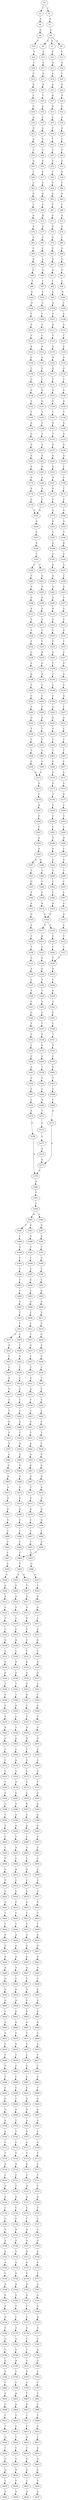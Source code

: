 strict digraph  {
	S0 -> S1 [ label = C ];
	S0 -> S2 [ label = T ];
	S1 -> S3 [ label = A ];
	S2 -> S4 [ label = A ];
	S3 -> S5 [ label = G ];
	S4 -> S6 [ label = G ];
	S5 -> S7 [ label = A ];
	S5 -> S8 [ label = C ];
	S5 -> S9 [ label = G ];
	S6 -> S10 [ label = C ];
	S7 -> S11 [ label = T ];
	S8 -> S12 [ label = T ];
	S9 -> S13 [ label = T ];
	S10 -> S14 [ label = T ];
	S11 -> S15 [ label = A ];
	S12 -> S16 [ label = A ];
	S13 -> S17 [ label = G ];
	S14 -> S18 [ label = C ];
	S15 -> S19 [ label = A ];
	S16 -> S20 [ label = C ];
	S17 -> S21 [ label = C ];
	S18 -> S22 [ label = C ];
	S19 -> S23 [ label = A ];
	S20 -> S24 [ label = G ];
	S21 -> S25 [ label = A ];
	S22 -> S26 [ label = A ];
	S23 -> S27 [ label = A ];
	S24 -> S28 [ label = A ];
	S25 -> S29 [ label = C ];
	S26 -> S30 [ label = C ];
	S27 -> S31 [ label = A ];
	S28 -> S32 [ label = G ];
	S29 -> S33 [ label = G ];
	S30 -> S34 [ label = C ];
	S31 -> S35 [ label = C ];
	S32 -> S36 [ label = A ];
	S33 -> S37 [ label = C ];
	S34 -> S38 [ label = G ];
	S35 -> S39 [ label = T ];
	S36 -> S40 [ label = A ];
	S37 -> S41 [ label = G ];
	S38 -> S42 [ label = G ];
	S39 -> S43 [ label = T ];
	S40 -> S44 [ label = C ];
	S41 -> S45 [ label = G ];
	S42 -> S46 [ label = A ];
	S43 -> S47 [ label = T ];
	S44 -> S48 [ label = T ];
	S45 -> S49 [ label = T ];
	S46 -> S50 [ label = C ];
	S47 -> S51 [ label = G ];
	S48 -> S52 [ label = G ];
	S49 -> S53 [ label = G ];
	S50 -> S54 [ label = G ];
	S51 -> S55 [ label = C ];
	S52 -> S56 [ label = G ];
	S53 -> S57 [ label = C ];
	S54 -> S58 [ label = T ];
	S55 -> S59 [ label = C ];
	S56 -> S60 [ label = C ];
	S57 -> S61 [ label = C ];
	S58 -> S62 [ label = C ];
	S59 -> S63 [ label = G ];
	S60 -> S64 [ label = G ];
	S61 -> S65 [ label = G ];
	S62 -> S66 [ label = G ];
	S63 -> S67 [ label = T ];
	S64 -> S68 [ label = C ];
	S65 -> S69 [ label = C ];
	S66 -> S70 [ label = T ];
	S67 -> S71 [ label = A ];
	S68 -> S72 [ label = A ];
	S69 -> S73 [ label = A ];
	S70 -> S74 [ label = G ];
	S71 -> S75 [ label = G ];
	S72 -> S76 [ label = G ];
	S73 -> S77 [ label = A ];
	S74 -> S78 [ label = A ];
	S75 -> S79 [ label = C ];
	S76 -> S80 [ label = C ];
	S77 -> S81 [ label = C ];
	S78 -> S82 [ label = C ];
	S79 -> S83 [ label = C ];
	S80 -> S84 [ label = G ];
	S81 -> S85 [ label = C ];
	S82 -> S86 [ label = C ];
	S83 -> S87 [ label = G ];
	S84 -> S88 [ label = G ];
	S85 -> S89 [ label = A ];
	S86 -> S90 [ label = G ];
	S87 -> S91 [ label = G ];
	S88 -> S92 [ label = G ];
	S89 -> S93 [ label = G ];
	S90 -> S94 [ label = G ];
	S91 -> S95 [ label = T ];
	S92 -> S96 [ label = T ];
	S93 -> S97 [ label = T ];
	S94 -> S98 [ label = T ];
	S95 -> S99 [ label = G ];
	S96 -> S100 [ label = G ];
	S97 -> S101 [ label = C ];
	S98 -> S102 [ label = C ];
	S99 -> S103 [ label = A ];
	S100 -> S104 [ label = C ];
	S101 -> S105 [ label = G ];
	S102 -> S106 [ label = G ];
	S103 -> S107 [ label = C ];
	S104 -> S108 [ label = C ];
	S105 -> S109 [ label = C ];
	S106 -> S110 [ label = C ];
	S107 -> S111 [ label = G ];
	S108 -> S112 [ label = G ];
	S109 -> S113 [ label = G ];
	S110 -> S114 [ label = G ];
	S111 -> S115 [ label = T ];
	S112 -> S116 [ label = C ];
	S113 -> S117 [ label = C ];
	S114 -> S118 [ label = T ];
	S115 -> S119 [ label = G ];
	S116 -> S120 [ label = C ];
	S117 -> S121 [ label = A ];
	S118 -> S122 [ label = A ];
	S119 -> S123 [ label = G ];
	S120 -> S124 [ label = G ];
	S121 -> S125 [ label = G ];
	S122 -> S126 [ label = G ];
	S123 -> S127 [ label = G ];
	S124 -> S128 [ label = G ];
	S125 -> S129 [ label = C ];
	S126 -> S130 [ label = C ];
	S127 -> S131 [ label = T ];
	S128 -> S132 [ label = T ];
	S129 -> S133 [ label = C ];
	S130 -> S134 [ label = C ];
	S131 -> S135 [ label = A ];
	S132 -> S136 [ label = G ];
	S133 -> S137 [ label = G ];
	S134 -> S138 [ label = G ];
	S135 -> S139 [ label = C ];
	S136 -> S140 [ label = G ];
	S137 -> S141 [ label = G ];
	S138 -> S142 [ label = C ];
	S139 -> S143 [ label = T ];
	S140 -> S144 [ label = T ];
	S141 -> S145 [ label = T ];
	S142 -> S146 [ label = T ];
	S143 -> S147 [ label = A ];
	S144 -> S148 [ label = G ];
	S145 -> S149 [ label = G ];
	S146 -> S150 [ label = G ];
	S147 -> S151 [ label = T ];
	S148 -> S152 [ label = G ];
	S149 -> S153 [ label = G ];
	S150 -> S154 [ label = G ];
	S151 -> S155 [ label = T ];
	S152 -> S156 [ label = A ];
	S153 -> S157 [ label = A ];
	S154 -> S158 [ label = A ];
	S155 -> S159 [ label = G ];
	S156 -> S160 [ label = A ];
	S157 -> S161 [ label = A ];
	S158 -> S162 [ label = A ];
	S159 -> S163 [ label = G ];
	S160 -> S164 [ label = C ];
	S161 -> S165 [ label = G ];
	S162 -> S166 [ label = G ];
	S163 -> S167 [ label = A ];
	S164 -> S168 [ label = C ];
	S165 -> S169 [ label = A ];
	S166 -> S170 [ label = A ];
	S167 -> S171 [ label = A ];
	S168 -> S172 [ label = T ];
	S169 -> S173 [ label = A ];
	S170 -> S174 [ label = A ];
	S171 -> S175 [ label = C ];
	S172 -> S176 [ label = C ];
	S173 -> S177 [ label = C ];
	S174 -> S178 [ label = C ];
	S175 -> S179 [ label = G ];
	S176 -> S180 [ label = G ];
	S177 -> S181 [ label = G ];
	S178 -> S181 [ label = G ];
	S179 -> S182 [ label = G ];
	S180 -> S183 [ label = G ];
	S181 -> S184 [ label = G ];
	S182 -> S185 [ label = T ];
	S183 -> S186 [ label = C ];
	S184 -> S187 [ label = C ];
	S185 -> S188 [ label = A ];
	S186 -> S189 [ label = A ];
	S187 -> S190 [ label = A ];
	S188 -> S191 [ label = C ];
	S189 -> S192 [ label = C ];
	S190 -> S193 [ label = C ];
	S191 -> S194 [ label = G ];
	S192 -> S195 [ label = G ];
	S193 -> S196 [ label = C ];
	S193 -> S197 [ label = T ];
	S194 -> S198 [ label = A ];
	S195 -> S199 [ label = C ];
	S196 -> S200 [ label = G ];
	S197 -> S201 [ label = G ];
	S198 -> S202 [ label = A ];
	S199 -> S203 [ label = G ];
	S200 -> S204 [ label = G ];
	S201 -> S205 [ label = G ];
	S202 -> S206 [ label = G ];
	S203 -> S207 [ label = C ];
	S204 -> S208 [ label = G ];
	S205 -> S209 [ label = G ];
	S206 -> S210 [ label = A ];
	S207 -> S211 [ label = G ];
	S208 -> S212 [ label = A ];
	S209 -> S213 [ label = A ];
	S210 -> S214 [ label = A ];
	S211 -> S215 [ label = C ];
	S212 -> S216 [ label = A ];
	S213 -> S217 [ label = A ];
	S214 -> S218 [ label = G ];
	S215 -> S219 [ label = G ];
	S216 -> S220 [ label = T ];
	S217 -> S221 [ label = C ];
	S218 -> S222 [ label = T ];
	S219 -> S223 [ label = T ];
	S220 -> S224 [ label = T ];
	S221 -> S225 [ label = T ];
	S222 -> S226 [ label = G ];
	S223 -> S227 [ label = C ];
	S224 -> S228 [ label = G ];
	S225 -> S229 [ label = G ];
	S226 -> S230 [ label = T ];
	S227 -> S231 [ label = G ];
	S228 -> S232 [ label = A ];
	S229 -> S233 [ label = G ];
	S230 -> S234 [ label = C ];
	S231 -> S235 [ label = A ];
	S232 -> S236 [ label = A ];
	S233 -> S237 [ label = A ];
	S234 -> S238 [ label = C ];
	S235 -> S239 [ label = C ];
	S236 -> S240 [ label = C ];
	S237 -> S241 [ label = C ];
	S238 -> S242 [ label = T ];
	S239 -> S243 [ label = G ];
	S240 -> S244 [ label = C ];
	S241 -> S245 [ label = C ];
	S242 -> S246 [ label = G ];
	S243 -> S247 [ label = C ];
	S244 -> S248 [ label = C ];
	S245 -> S249 [ label = C ];
	S246 -> S250 [ label = G ];
	S247 -> S251 [ label = G ];
	S248 -> S252 [ label = G ];
	S249 -> S253 [ label = G ];
	S250 -> S254 [ label = C ];
	S251 -> S255 [ label = C ];
	S252 -> S256 [ label = T ];
	S253 -> S257 [ label = T ];
	S254 -> S258 [ label = C ];
	S255 -> S259 [ label = C ];
	S256 -> S260 [ label = C ];
	S257 -> S261 [ label = C ];
	S258 -> S262 [ label = T ];
	S259 -> S263 [ label = T ];
	S260 -> S264 [ label = T ];
	S261 -> S265 [ label = T ];
	S262 -> S266 [ label = G ];
	S263 -> S267 [ label = C ];
	S264 -> S268 [ label = C ];
	S265 -> S269 [ label = C ];
	S266 -> S270 [ label = G ];
	S267 -> S271 [ label = G ];
	S268 -> S272 [ label = G ];
	S269 -> S272 [ label = G ];
	S270 -> S273 [ label = G ];
	S271 -> S274 [ label = G ];
	S272 -> S275 [ label = G ];
	S273 -> S276 [ label = T ];
	S274 -> S277 [ label = G ];
	S275 -> S278 [ label = C ];
	S276 -> S279 [ label = C ];
	S277 -> S280 [ label = C ];
	S278 -> S281 [ label = A ];
	S279 -> S282 [ label = C ];
	S280 -> S283 [ label = T ];
	S281 -> S284 [ label = C ];
	S282 -> S285 [ label = C ];
	S283 -> S286 [ label = C ];
	S284 -> S287 [ label = C ];
	S285 -> S288 [ label = G ];
	S286 -> S289 [ label = A ];
	S287 -> S290 [ label = G ];
	S288 -> S291 [ label = A ];
	S289 -> S292 [ label = C ];
	S290 -> S293 [ label = A ];
	S291 -> S294 [ label = G ];
	S292 -> S295 [ label = G ];
	S293 -> S296 [ label = G ];
	S293 -> S297 [ label = A ];
	S294 -> S298 [ label = T ];
	S295 -> S299 [ label = T ];
	S296 -> S300 [ label = T ];
	S297 -> S301 [ label = T ];
	S298 -> S302 [ label = C ];
	S299 -> S303 [ label = C ];
	S300 -> S304 [ label = C ];
	S301 -> S305 [ label = G ];
	S302 -> S306 [ label = C ];
	S303 -> S307 [ label = C ];
	S304 -> S308 [ label = C ];
	S305 -> S309 [ label = T ];
	S306 -> S310 [ label = A ];
	S307 -> S311 [ label = A ];
	S308 -> S312 [ label = A ];
	S309 -> S313 [ label = A ];
	S310 -> S314 [ label = G ];
	S311 -> S315 [ label = G ];
	S312 -> S314 [ label = G ];
	S313 -> S316 [ label = G ];
	S314 -> S317 [ label = T ];
	S314 -> S318 [ label = C ];
	S315 -> S319 [ label = C ];
	S316 -> S320 [ label = T ];
	S317 -> S321 [ label = A ];
	S318 -> S322 [ label = T ];
	S319 -> S323 [ label = T ];
	S320 -> S324 [ label = T ];
	S321 -> S325 [ label = G ];
	S322 -> S326 [ label = T ];
	S323 -> S327 [ label = T ];
	S324 -> S328 [ label = T ];
	S325 -> S329 [ label = G ];
	S326 -> S330 [ label = C ];
	S327 -> S330 [ label = C ];
	S328 -> S331 [ label = C ];
	S329 -> S332 [ label = G ];
	S330 -> S333 [ label = A ];
	S331 -> S334 [ label = A ];
	S332 -> S335 [ label = T ];
	S333 -> S336 [ label = C ];
	S334 -> S337 [ label = C ];
	S335 -> S338 [ label = C ];
	S336 -> S339 [ label = G ];
	S337 -> S340 [ label = T ];
	S338 -> S341 [ label = A ];
	S339 -> S342 [ label = C ];
	S340 -> S343 [ label = C ];
	S341 -> S344 [ label = C ];
	S342 -> S345 [ label = C ];
	S343 -> S346 [ label = C ];
	S344 -> S347 [ label = T ];
	S345 -> S348 [ label = C ];
	S346 -> S349 [ label = T ];
	S347 -> S350 [ label = C ];
	S348 -> S351 [ label = T ];
	S349 -> S352 [ label = T ];
	S350 -> S353 [ label = G ];
	S351 -> S354 [ label = T ];
	S352 -> S355 [ label = T ];
	S353 -> S356 [ label = C ];
	S354 -> S357 [ label = C ];
	S355 -> S358 [ label = C ];
	S356 -> S359 [ label = T ];
	S357 -> S360 [ label = A ];
	S358 -> S361 [ label = A ];
	S359 -> S362 [ label = T ];
	S360 -> S363 [ label = T ];
	S361 -> S364 [ label = T ];
	S362 -> S365 [ label = C ];
	S363 -> S366 [ label = C ];
	S364 -> S367 [ label = C ];
	S365 -> S368 [ label = A ];
	S366 -> S369 [ label = C ];
	S367 -> S370 [ label = C ];
	S368 -> S371 [ label = T ];
	S369 -> S372 [ label = A ];
	S370 -> S373 [ label = A ];
	S371 -> S374 [ label = C ];
	S372 -> S375 [ label = G ];
	S373 -> S376 [ label = G ];
	S374 -> S377 [ label = C ];
	S375 -> S378 [ label = A ];
	S376 -> S378 [ label = A ];
	S377 -> S379 [ label = A ];
	S378 -> S380 [ label = A ];
	S379 -> S375 [ label = G ];
	S380 -> S381 [ label = C ];
	S381 -> S382 [ label = C ];
	S382 -> S383 [ label = A ];
	S382 -> S384 [ label = G ];
	S383 -> S385 [ label = G ];
	S383 -> S386 [ label = C ];
	S384 -> S387 [ label = G ];
	S385 -> S388 [ label = A ];
	S386 -> S389 [ label = C ];
	S387 -> S390 [ label = A ];
	S388 -> S391 [ label = C ];
	S389 -> S392 [ label = A ];
	S390 -> S393 [ label = C ];
	S391 -> S394 [ label = T ];
	S392 -> S395 [ label = C ];
	S393 -> S396 [ label = G ];
	S394 -> S397 [ label = C ];
	S395 -> S398 [ label = C ];
	S396 -> S399 [ label = C ];
	S397 -> S400 [ label = C ];
	S398 -> S401 [ label = C ];
	S399 -> S402 [ label = C ];
	S400 -> S403 [ label = C ];
	S401 -> S404 [ label = C ];
	S402 -> S405 [ label = C ];
	S403 -> S406 [ label = A ];
	S404 -> S407 [ label = T ];
	S405 -> S408 [ label = A ];
	S406 -> S409 [ label = T ];
	S407 -> S410 [ label = T ];
	S408 -> S411 [ label = T ];
	S409 -> S412 [ label = C ];
	S410 -> S413 [ label = C ];
	S411 -> S414 [ label = C ];
	S412 -> S415 [ label = T ];
	S413 -> S416 [ label = C ];
	S413 -> S417 [ label = G ];
	S414 -> S418 [ label = G ];
	S415 -> S419 [ label = G ];
	S416 -> S420 [ label = T ];
	S417 -> S421 [ label = A ];
	S418 -> S422 [ label = T ];
	S419 -> S423 [ label = C ];
	S420 -> S424 [ label = G ];
	S421 -> S425 [ label = T ];
	S422 -> S426 [ label = C ];
	S423 -> S427 [ label = C ];
	S424 -> S428 [ label = T ];
	S425 -> S429 [ label = C ];
	S426 -> S430 [ label = C ];
	S427 -> S431 [ label = A ];
	S428 -> S432 [ label = C ];
	S429 -> S433 [ label = G ];
	S430 -> S434 [ label = T ];
	S431 -> S435 [ label = G ];
	S432 -> S436 [ label = C ];
	S433 -> S437 [ label = T ];
	S434 -> S438 [ label = C ];
	S435 -> S439 [ label = T ];
	S436 -> S440 [ label = T ];
	S437 -> S441 [ label = T ];
	S438 -> S442 [ label = T ];
	S439 -> S443 [ label = C ];
	S440 -> S444 [ label = T ];
	S441 -> S445 [ label = T ];
	S442 -> S446 [ label = T ];
	S443 -> S447 [ label = G ];
	S444 -> S448 [ label = G ];
	S445 -> S449 [ label = G ];
	S446 -> S450 [ label = C ];
	S447 -> S451 [ label = T ];
	S448 -> S452 [ label = T ];
	S449 -> S453 [ label = T ];
	S450 -> S454 [ label = T ];
	S451 -> S455 [ label = A ];
	S452 -> S456 [ label = A ];
	S453 -> S457 [ label = A ];
	S454 -> S458 [ label = C ];
	S455 -> S459 [ label = A ];
	S456 -> S460 [ label = G ];
	S457 -> S461 [ label = G ];
	S458 -> S462 [ label = G ];
	S459 -> S463 [ label = G ];
	S460 -> S464 [ label = G ];
	S461 -> S465 [ label = G ];
	S462 -> S466 [ label = G ];
	S463 -> S467 [ label = A ];
	S464 -> S468 [ label = A ];
	S465 -> S469 [ label = A ];
	S466 -> S470 [ label = A ];
	S467 -> S471 [ label = C ];
	S468 -> S472 [ label = G ];
	S469 -> S473 [ label = A ];
	S470 -> S474 [ label = G ];
	S471 -> S475 [ label = G ];
	S472 -> S476 [ label = A ];
	S473 -> S477 [ label = A ];
	S474 -> S478 [ label = A ];
	S475 -> S479 [ label = G ];
	S476 -> S480 [ label = G ];
	S477 -> S481 [ label = G ];
	S478 -> S482 [ label = G ];
	S479 -> S483 [ label = C ];
	S480 -> S484 [ label = G ];
	S481 -> S485 [ label = G ];
	S482 -> S486 [ label = G ];
	S483 -> S487 [ label = T ];
	S484 -> S488 [ label = T ];
	S485 -> S489 [ label = T ];
	S486 -> S490 [ label = T ];
	S487 -> S491 [ label = C ];
	S488 -> S492 [ label = C ];
	S489 -> S493 [ label = C ];
	S490 -> S494 [ label = C ];
	S491 -> S495 [ label = T ];
	S492 -> S496 [ label = C ];
	S493 -> S497 [ label = C ];
	S494 -> S496 [ label = C ];
	S495 -> S498 [ label = C ];
	S496 -> S499 [ label = C ];
	S497 -> S500 [ label = C ];
	S498 -> S501 [ label = G ];
	S499 -> S502 [ label = A ];
	S499 -> S503 [ label = G ];
	S500 -> S504 [ label = G ];
	S501 -> S505 [ label = A ];
	S502 -> S506 [ label = G ];
	S503 -> S507 [ label = G ];
	S504 -> S508 [ label = A ];
	S505 -> S509 [ label = A ];
	S506 -> S510 [ label = A ];
	S507 -> S511 [ label = A ];
	S508 -> S512 [ label = A ];
	S509 -> S513 [ label = G ];
	S510 -> S514 [ label = G ];
	S511 -> S515 [ label = G ];
	S512 -> S516 [ label = G ];
	S513 -> S517 [ label = T ];
	S514 -> S518 [ label = C ];
	S515 -> S519 [ label = G ];
	S516 -> S520 [ label = T ];
	S517 -> S521 [ label = C ];
	S518 -> S522 [ label = C ];
	S519 -> S523 [ label = C ];
	S520 -> S524 [ label = C ];
	S521 -> S525 [ label = G ];
	S522 -> S526 [ label = A ];
	S523 -> S527 [ label = G ];
	S524 -> S528 [ label = G ];
	S525 -> S529 [ label = C ];
	S526 -> S530 [ label = C ];
	S527 -> S531 [ label = T ];
	S528 -> S532 [ label = A ];
	S529 -> S533 [ label = G ];
	S530 -> S534 [ label = G ];
	S531 -> S535 [ label = G ];
	S532 -> S536 [ label = G ];
	S533 -> S537 [ label = G ];
	S534 -> S538 [ label = G ];
	S535 -> S539 [ label = G ];
	S536 -> S540 [ label = G ];
	S537 -> S541 [ label = C ];
	S538 -> S542 [ label = T ];
	S539 -> S543 [ label = T ];
	S540 -> S544 [ label = T ];
	S541 -> S545 [ label = T ];
	S542 -> S546 [ label = T ];
	S543 -> S547 [ label = A ];
	S544 -> S548 [ label = A ];
	S545 -> S549 [ label = A ];
	S546 -> S550 [ label = A ];
	S547 -> S551 [ label = T ];
	S548 -> S552 [ label = T ];
	S549 -> S553 [ label = T ];
	S550 -> S554 [ label = C ];
	S551 -> S555 [ label = G ];
	S552 -> S556 [ label = A ];
	S553 -> S557 [ label = A ];
	S554 -> S558 [ label = T ];
	S555 -> S559 [ label = A ];
	S556 -> S560 [ label = A ];
	S557 -> S561 [ label = G ];
	S558 -> S562 [ label = G ];
	S559 -> S563 [ label = G ];
	S560 -> S564 [ label = G ];
	S561 -> S565 [ label = T ];
	S562 -> S566 [ label = C ];
	S563 -> S567 [ label = C ];
	S564 -> S568 [ label = T ];
	S565 -> S569 [ label = A ];
	S566 -> S570 [ label = A ];
	S567 -> S571 [ label = G ];
	S568 -> S572 [ label = C ];
	S569 -> S573 [ label = G ];
	S570 -> S574 [ label = G ];
	S571 -> S575 [ label = G ];
	S572 -> S576 [ label = G ];
	S573 -> S577 [ label = C ];
	S574 -> S578 [ label = A ];
	S575 -> S579 [ label = T ];
	S576 -> S580 [ label = T ];
	S577 -> S581 [ label = C ];
	S578 -> S582 [ label = C ];
	S579 -> S583 [ label = C ];
	S580 -> S584 [ label = G ];
	S581 -> S585 [ label = G ];
	S582 -> S586 [ label = G ];
	S583 -> S587 [ label = G ];
	S584 -> S588 [ label = G ];
	S585 -> S589 [ label = A ];
	S586 -> S590 [ label = G ];
	S587 -> S591 [ label = C ];
	S588 -> S592 [ label = T ];
	S589 -> S593 [ label = A ];
	S590 -> S594 [ label = A ];
	S591 -> S595 [ label = A ];
	S592 -> S596 [ label = A ];
	S593 -> S597 [ label = A ];
	S594 -> S598 [ label = C ];
	S595 -> S599 [ label = C ];
	S596 -> S600 [ label = C ];
	S597 -> S601 [ label = C ];
	S598 -> S602 [ label = A ];
	S599 -> S603 [ label = G ];
	S600 -> S604 [ label = C ];
	S601 -> S605 [ label = C ];
	S602 -> S606 [ label = C ];
	S603 -> S607 [ label = C ];
	S604 -> S608 [ label = G ];
	S605 -> S609 [ label = C ];
	S606 -> S610 [ label = A ];
	S607 -> S611 [ label = G ];
	S608 -> S612 [ label = G ];
	S609 -> S613 [ label = C ];
	S610 -> S614 [ label = C ];
	S611 -> S615 [ label = C ];
	S612 -> S616 [ label = T ];
	S613 -> S617 [ label = G ];
	S614 -> S618 [ label = C ];
	S615 -> S619 [ label = G ];
	S616 -> S620 [ label = G ];
	S617 -> S621 [ label = A ];
	S618 -> S622 [ label = T ];
	S619 -> S623 [ label = G ];
	S620 -> S624 [ label = G ];
	S621 -> S625 [ label = C ];
	S622 -> S626 [ label = C ];
	S623 -> S627 [ label = C ];
	S624 -> S628 [ label = T ];
	S625 -> S629 [ label = T ];
	S626 -> S630 [ label = T ];
	S627 -> S631 [ label = T ];
	S628 -> S632 [ label = T ];
	S629 -> S633 [ label = A ];
	S630 -> S634 [ label = A ];
	S631 -> S635 [ label = G ];
	S632 -> S636 [ label = A ];
	S633 -> S637 [ label = G ];
	S634 -> S638 [ label = G ];
	S635 -> S639 [ label = G ];
	S636 -> S640 [ label = G ];
	S637 -> S641 [ label = A ];
	S638 -> S642 [ label = A ];
	S639 -> S643 [ label = A ];
	S640 -> S644 [ label = A ];
	S641 -> S645 [ label = A ];
	S642 -> S646 [ label = A ];
	S643 -> S647 [ label = A ];
	S644 -> S648 [ label = A ];
	S645 -> S649 [ label = T ];
	S646 -> S650 [ label = C ];
	S647 -> S651 [ label = T ];
	S648 -> S652 [ label = G ];
	S649 -> S653 [ label = C ];
	S650 -> S654 [ label = G ];
	S651 -> S655 [ label = G ];
	S652 -> S656 [ label = G ];
	S653 -> S657 [ label = G ];
	S654 -> S658 [ label = A ];
	S655 -> S659 [ label = G ];
	S656 -> S660 [ label = G ];
	S657 -> S661 [ label = G ];
	S658 -> S662 [ label = G ];
	S659 -> S663 [ label = G ];
	S660 -> S664 [ label = G ];
	S661 -> S665 [ label = G ];
	S662 -> S666 [ label = G ];
	S663 -> S667 [ label = G ];
	S664 -> S668 [ label = G ];
	S665 -> S669 [ label = T ];
	S666 -> S670 [ label = T ];
	S667 -> S671 [ label = T ];
	S668 -> S672 [ label = T ];
	S669 -> S673 [ label = A ];
	S670 -> S674 [ label = G ];
	S671 -> S675 [ label = C ];
	S672 -> S676 [ label = C ];
	S673 -> S677 [ label = T ];
	S674 -> S678 [ label = T ];
	S675 -> S679 [ label = C ];
	S676 -> S680 [ label = C ];
	S677 -> S681 [ label = C ];
	S678 -> S682 [ label = C ];
	S679 -> S683 [ label = G ];
	S680 -> S684 [ label = G ];
	S681 -> S685 [ label = C ];
	S682 -> S686 [ label = C ];
	S683 -> S687 [ label = C ];
	S684 -> S688 [ label = T ];
	S685 -> S689 [ label = C ];
	S686 -> S690 [ label = C ];
	S687 -> S691 [ label = C ];
	S688 -> S692 [ label = C ];
	S689 -> S693 [ label = G ];
	S690 -> S694 [ label = T ];
	S691 -> S695 [ label = G ];
	S692 -> S696 [ label = G ];
	S693 -> S697 [ label = A ];
	S694 -> S698 [ label = G ];
	S695 -> S699 [ label = G ];
	S696 -> S700 [ label = G ];
	S697 -> S701 [ label = A ];
	S698 -> S702 [ label = T ];
	S699 -> S703 [ label = A ];
	S700 -> S704 [ label = A ];
	S701 -> S705 [ label = A ];
	S702 -> S706 [ label = C ];
	S703 -> S707 [ label = A ];
	S704 -> S708 [ label = A ];
	S705 -> S709 [ label = G ];
	S706 -> S710 [ label = C ];
	S707 -> S711 [ label = C ];
	S708 -> S712 [ label = C ];
	S709 -> S713 [ label = T ];
	S710 -> S714 [ label = T ];
	S711 -> S715 [ label = T ];
	S712 -> S716 [ label = T ];
	S713 -> S717 [ label = G ];
	S714 -> S718 [ label = A ];
	S715 -> S719 [ label = G ];
	S716 -> S720 [ label = A ];
	S717 -> S721 [ label = T ];
	S718 -> S722 [ label = C ];
	S719 -> S723 [ label = C ];
	S720 -> S724 [ label = C ];
	S721 -> S725 [ label = C ];
	S722 -> S726 [ label = T ];
	S723 -> S727 [ label = A ];
	S724 -> S728 [ label = A ];
	S725 -> S729 [ label = G ];
	S726 -> S730 [ label = A ];
	S727 -> S731 [ label = A ];
	S728 -> S732 [ label = A ];
	S729 -> S733 [ label = T ];
	S730 -> S734 [ label = C ];
	S731 -> S735 [ label = C ];
	S732 -> S736 [ label = C ];
	S733 -> S737 [ label = C ];
	S734 -> S738 [ label = C ];
	S735 -> S739 [ label = C ];
	S736 -> S740 [ label = G ];
	S737 -> S741 [ label = G ];
	S738 -> S742 [ label = A ];
	S739 -> S743 [ label = A ];
	S740 -> S744 [ label = A ];
	S741 -> S745 [ label = G ];
	S742 -> S746 [ label = G ];
	S743 -> S747 [ label = G ];
	S744 -> S748 [ label = A ];
	S745 -> S749 [ label = A ];
	S746 -> S750 [ label = G ];
	S747 -> S751 [ label = A ];
	S748 -> S752 [ label = A ];
	S749 -> S753 [ label = A ];
	S750 -> S754 [ label = A ];
	S751 -> S755 [ label = A ];
	S752 -> S756 [ label = A ];
	S753 -> S757 [ label = C ];
	S754 -> S758 [ label = G ];
	S755 -> S759 [ label = C ];
	S756 -> S760 [ label = C ];
	S757 -> S761 [ label = A ];
	S758 -> S762 [ label = A ];
	S759 -> S763 [ label = A ];
	S760 -> S764 [ label = A ];
	S761 -> S765 [ label = G ];
	S762 -> S766 [ label = G ];
	S763 -> S767 [ label = G ];
	S764 -> S768 [ label = G ];
	S765 -> S769 [ label = G ];
	S766 -> S770 [ label = T ];
	S767 -> S771 [ label = C ];
	S768 -> S772 [ label = A ];
	S769 -> S773 [ label = A ];
	S770 -> S774 [ label = C ];
	S771 -> S775 [ label = C ];
	S772 -> S776 [ label = A ];
	S773 -> S777 [ label = A ];
	S774 -> S778 [ label = A ];
	S775 -> S779 [ label = G ];
	S776 -> S780 [ label = G ];
	S777 -> S781 [ label = T ];
	S778 -> S782 [ label = G ];
	S779 -> S783 [ label = T ];
	S780 -> S784 [ label = G ];
	S781 -> S785 [ label = A ];
	S782 -> S786 [ label = G ];
	S783 -> S787 [ label = C ];
	S784 -> S788 [ label = G ];
	S785 -> S789 [ label = G ];
	S786 -> S790 [ label = A ];
	S787 -> S791 [ label = C ];
	S788 -> S792 [ label = G ];
	S789 -> S793 [ label = T ];
	S790 -> S794 [ label = C ];
	S791 -> S795 [ label = T ];
	S792 -> S796 [ label = T ];
	S793 -> S797 [ label = C ];
	S794 -> S798 [ label = C ];
	S795 -> S799 [ label = C ];
	S796 -> S800 [ label = C ];
	S797 -> S801 [ label = T ];
	S798 -> S802 [ label = A ];
	S799 -> S803 [ label = T ];
	S800 -> S804 [ label = T ];
	S801 -> S805 [ label = C ];
	S802 -> S806 [ label = G ];
	S803 -> S807 [ label = G ];
	S804 -> S808 [ label = C ];
	S805 -> S809 [ label = T ];
	S806 -> S810 [ label = T ];
	S807 -> S811 [ label = T ];
	S808 -> S812 [ label = T ];
	S809 -> S813 [ label = C ];
	S810 -> S814 [ label = C ];
	S811 -> S815 [ label = C ];
	S812 -> S816 [ label = C ];
	S813 -> S817 [ label = T ];
	S814 -> S818 [ label = T ];
	S815 -> S819 [ label = G ];
	S816 -> S820 [ label = G ];
	S817 -> S821 [ label = G ];
	S818 -> S822 [ label = C ];
	S819 -> S823 [ label = T ];
	S820 -> S824 [ label = T ];
	S821 -> S825 [ label = A ];
	S822 -> S826 [ label = T ];
	S823 -> S827 [ label = G ];
	S824 -> S828 [ label = G ];
	S825 -> S829 [ label = G ];
	S826 -> S830 [ label = G ];
	S827 -> S831 [ label = G ];
	S828 -> S832 [ label = G ];
	S829 -> S833 [ label = T ];
	S830 -> S834 [ label = T ];
	S831 -> S835 [ label = T ];
	S832 -> S836 [ label = T ];
	S833 -> S837 [ label = A ];
	S834 -> S838 [ label = A ];
	S835 -> S839 [ label = A ];
	S836 -> S840 [ label = A ];
}
